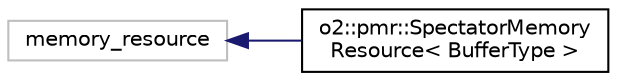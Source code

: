digraph "Graphical Class Hierarchy"
{
 // INTERACTIVE_SVG=YES
  bgcolor="transparent";
  edge [fontname="Helvetica",fontsize="10",labelfontname="Helvetica",labelfontsize="10"];
  node [fontname="Helvetica",fontsize="10",shape=record];
  rankdir="LR";
  Node899 [label="memory_resource",height=0.2,width=0.4,color="grey75"];
  Node899 -> Node0 [dir="back",color="midnightblue",fontsize="10",style="solid",fontname="Helvetica"];
  Node0 [label="o2::pmr::SpectatorMemory\lResource\< BufferType \>",height=0.2,width=0.4,color="black",URL="$da/d6f/classo2_1_1pmr_1_1SpectatorMemoryResource.html"];
}

